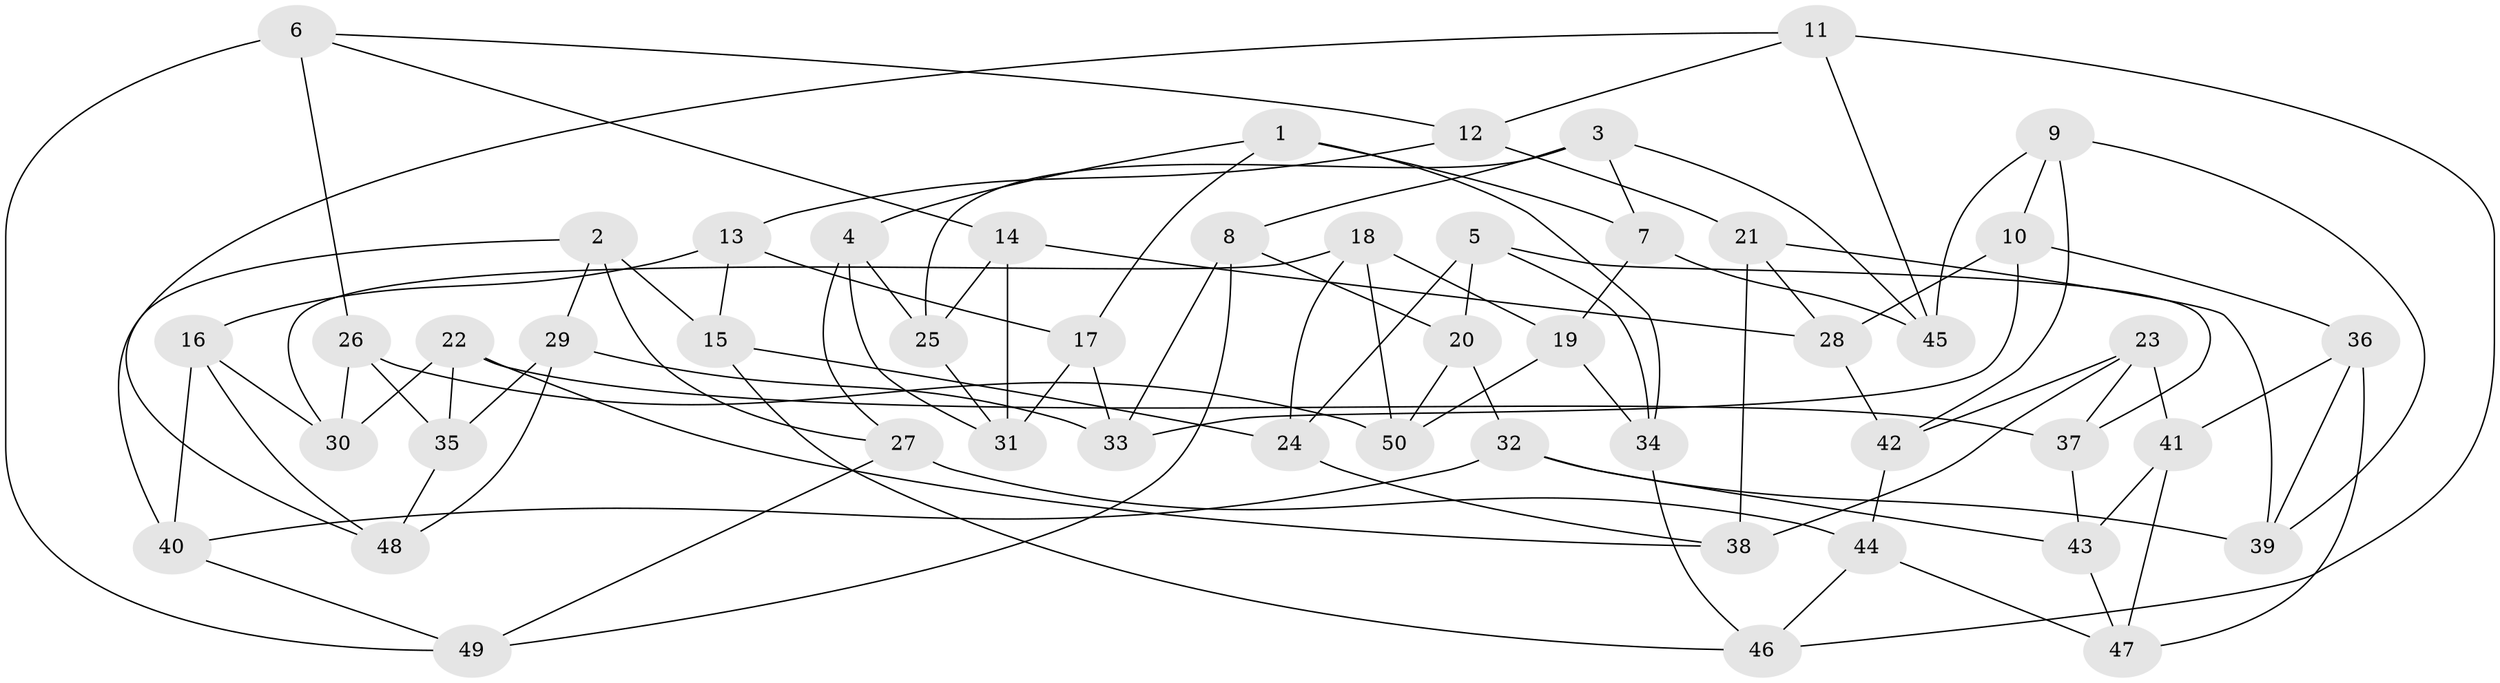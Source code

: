 // Generated by graph-tools (version 1.1) at 2025/26/03/09/25 03:26:54]
// undirected, 50 vertices, 100 edges
graph export_dot {
graph [start="1"]
  node [color=gray90,style=filled];
  1;
  2;
  3;
  4;
  5;
  6;
  7;
  8;
  9;
  10;
  11;
  12;
  13;
  14;
  15;
  16;
  17;
  18;
  19;
  20;
  21;
  22;
  23;
  24;
  25;
  26;
  27;
  28;
  29;
  30;
  31;
  32;
  33;
  34;
  35;
  36;
  37;
  38;
  39;
  40;
  41;
  42;
  43;
  44;
  45;
  46;
  47;
  48;
  49;
  50;
  1 -- 17;
  1 -- 34;
  1 -- 7;
  1 -- 4;
  2 -- 15;
  2 -- 40;
  2 -- 29;
  2 -- 27;
  3 -- 45;
  3 -- 25;
  3 -- 8;
  3 -- 7;
  4 -- 27;
  4 -- 31;
  4 -- 25;
  5 -- 24;
  5 -- 34;
  5 -- 20;
  5 -- 37;
  6 -- 26;
  6 -- 49;
  6 -- 12;
  6 -- 14;
  7 -- 45;
  7 -- 19;
  8 -- 49;
  8 -- 33;
  8 -- 20;
  9 -- 45;
  9 -- 10;
  9 -- 39;
  9 -- 42;
  10 -- 33;
  10 -- 28;
  10 -- 36;
  11 -- 46;
  11 -- 12;
  11 -- 48;
  11 -- 45;
  12 -- 21;
  12 -- 13;
  13 -- 16;
  13 -- 17;
  13 -- 15;
  14 -- 25;
  14 -- 28;
  14 -- 31;
  15 -- 24;
  15 -- 46;
  16 -- 40;
  16 -- 48;
  16 -- 30;
  17 -- 33;
  17 -- 31;
  18 -- 30;
  18 -- 24;
  18 -- 50;
  18 -- 19;
  19 -- 50;
  19 -- 34;
  20 -- 32;
  20 -- 50;
  21 -- 39;
  21 -- 28;
  21 -- 38;
  22 -- 35;
  22 -- 37;
  22 -- 38;
  22 -- 30;
  23 -- 37;
  23 -- 38;
  23 -- 42;
  23 -- 41;
  24 -- 38;
  25 -- 31;
  26 -- 30;
  26 -- 50;
  26 -- 35;
  27 -- 44;
  27 -- 49;
  28 -- 42;
  29 -- 35;
  29 -- 48;
  29 -- 33;
  32 -- 43;
  32 -- 39;
  32 -- 40;
  34 -- 46;
  35 -- 48;
  36 -- 47;
  36 -- 41;
  36 -- 39;
  37 -- 43;
  40 -- 49;
  41 -- 47;
  41 -- 43;
  42 -- 44;
  43 -- 47;
  44 -- 47;
  44 -- 46;
}
